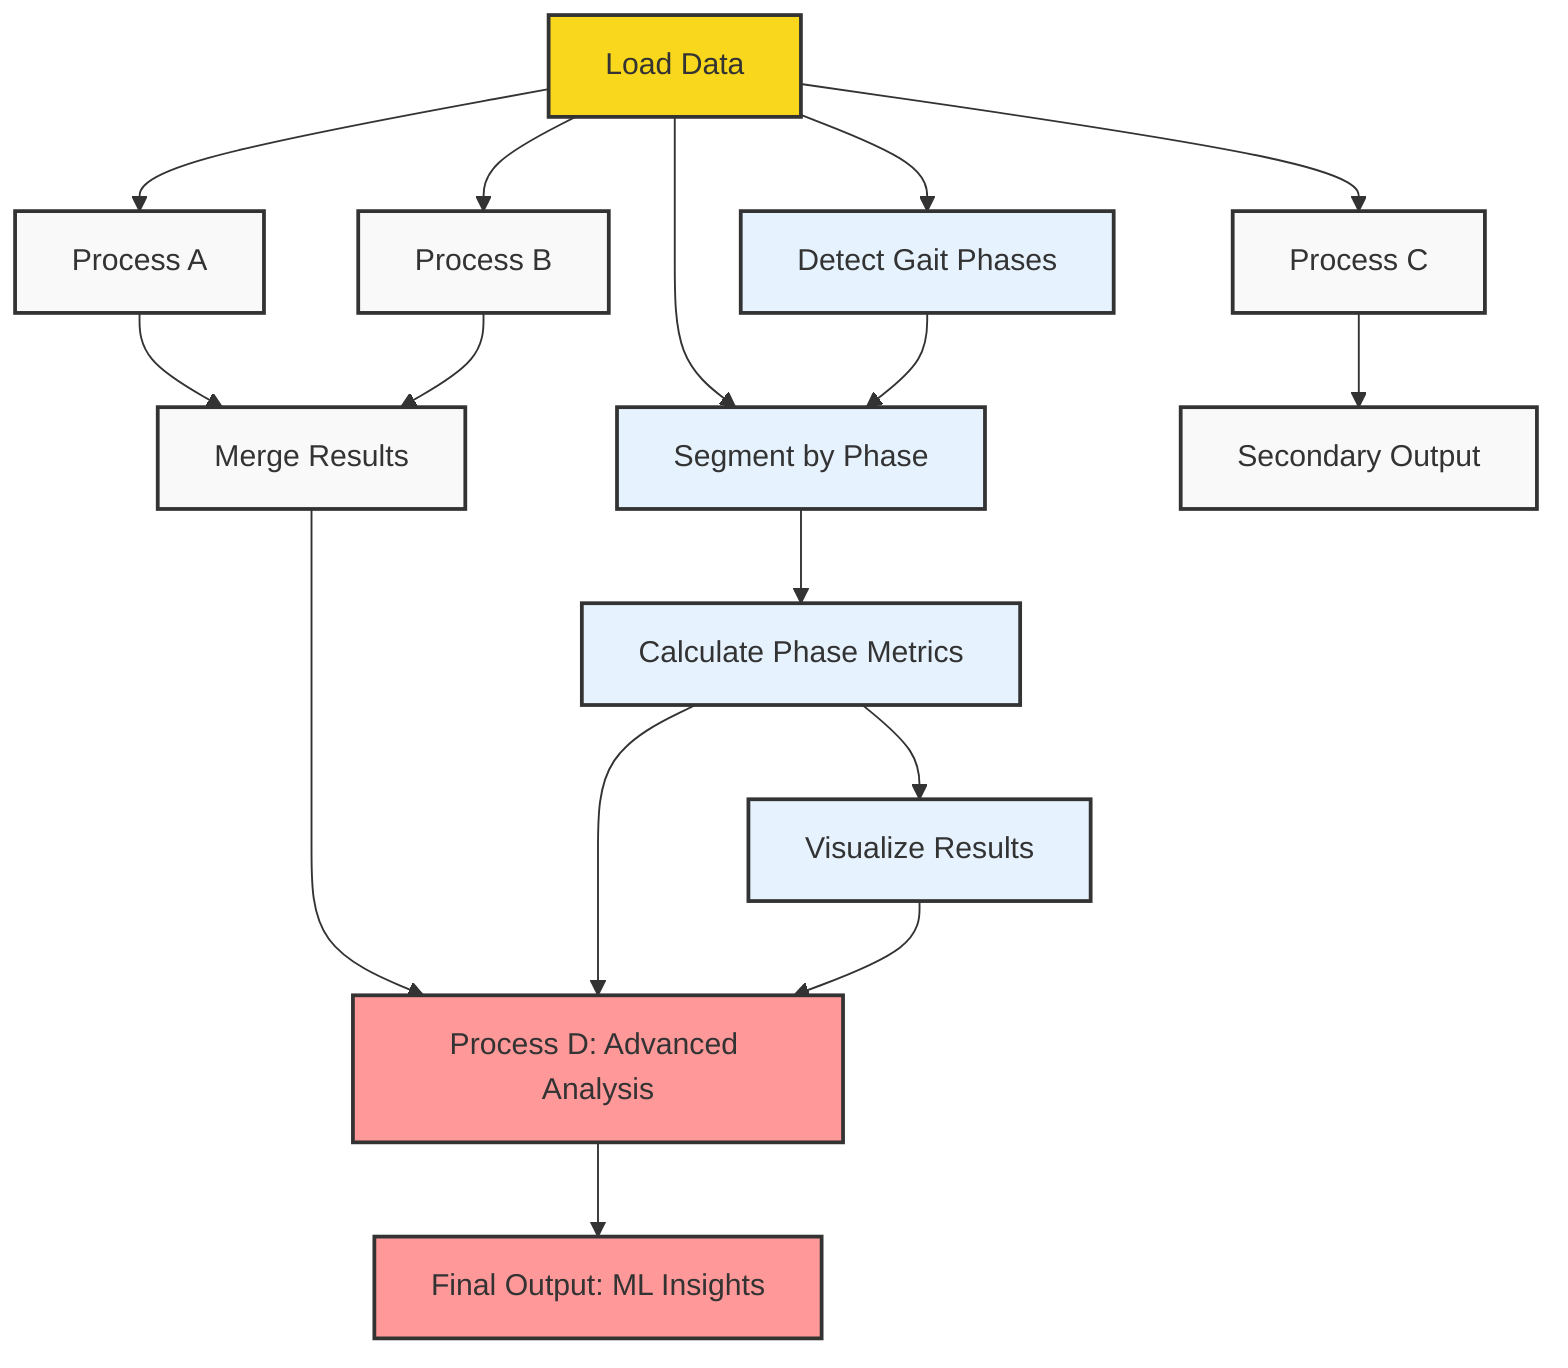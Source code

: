 graph TD
    Load[Load Data] --> A[Process A]
    Load --> B[Process B]
    Load --> C[Process C]
    Load --> GaitPhase[Detect Gait Phases]
    Load --> Segment[Segment by Phase]
    
    GaitPhase --> Segment
    Segment --> Calculate[Calculate Phase Metrics]
    Calculate --> Visualize[Visualize Results]
    
    A --> Merge[Merge Results]
    B --> Merge
    Merge --> D[Process D: Advanced Analysis]
    
    Calculate --> D
    Visualize --> D
    
    C --> SecondaryOutput[Secondary Output]
    D --> FinalOutput[Final Output: ML Insights]

    style Load fill:#f9d71c,stroke:#333,stroke-width:2px
    style A fill:#f9f9f9,stroke:#333,stroke-width:2px
    style B fill:#f9f9f9,stroke:#333,stroke-width:2px
    style C fill:#f9f9f9,stroke:#333,stroke-width:2px
    style GaitPhase fill:#e6f3ff,stroke:#333,stroke-width:2px
    style Segment fill:#e6f3ff,stroke:#333,stroke-width:2px
    style Calculate fill:#e6f3ff,stroke:#333,stroke-width:2px
    style Visualize fill:#e6f3ff,stroke:#333,stroke-width:2px
    style Merge fill:#f9f9f9,stroke:#333,stroke-width:2px
    style D fill:#ff9999,stroke:#333,stroke-width:2px
    style SecondaryOutput fill:#f9f9f9,stroke:#333,stroke-width:2px
    style FinalOutput fill:#ff9999,stroke:#333,stroke-width:2px